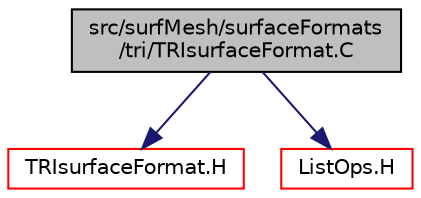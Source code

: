digraph "src/surfMesh/surfaceFormats/tri/TRIsurfaceFormat.C"
{
  bgcolor="transparent";
  edge [fontname="Helvetica",fontsize="10",labelfontname="Helvetica",labelfontsize="10"];
  node [fontname="Helvetica",fontsize="10",shape=record];
  Node0 [label="src/surfMesh/surfaceFormats\l/tri/TRIsurfaceFormat.C",height=0.2,width=0.4,color="black", fillcolor="grey75", style="filled", fontcolor="black"];
  Node0 -> Node1 [color="midnightblue",fontsize="10",style="solid",fontname="Helvetica"];
  Node1 [label="TRIsurfaceFormat.H",height=0.2,width=0.4,color="red",URL="$a15533.html"];
  Node0 -> Node133 [color="midnightblue",fontsize="10",style="solid",fontname="Helvetica"];
  Node133 [label="ListOps.H",height=0.2,width=0.4,color="red",URL="$a09389.html",tooltip="Various functions to operate on Lists. "];
}
